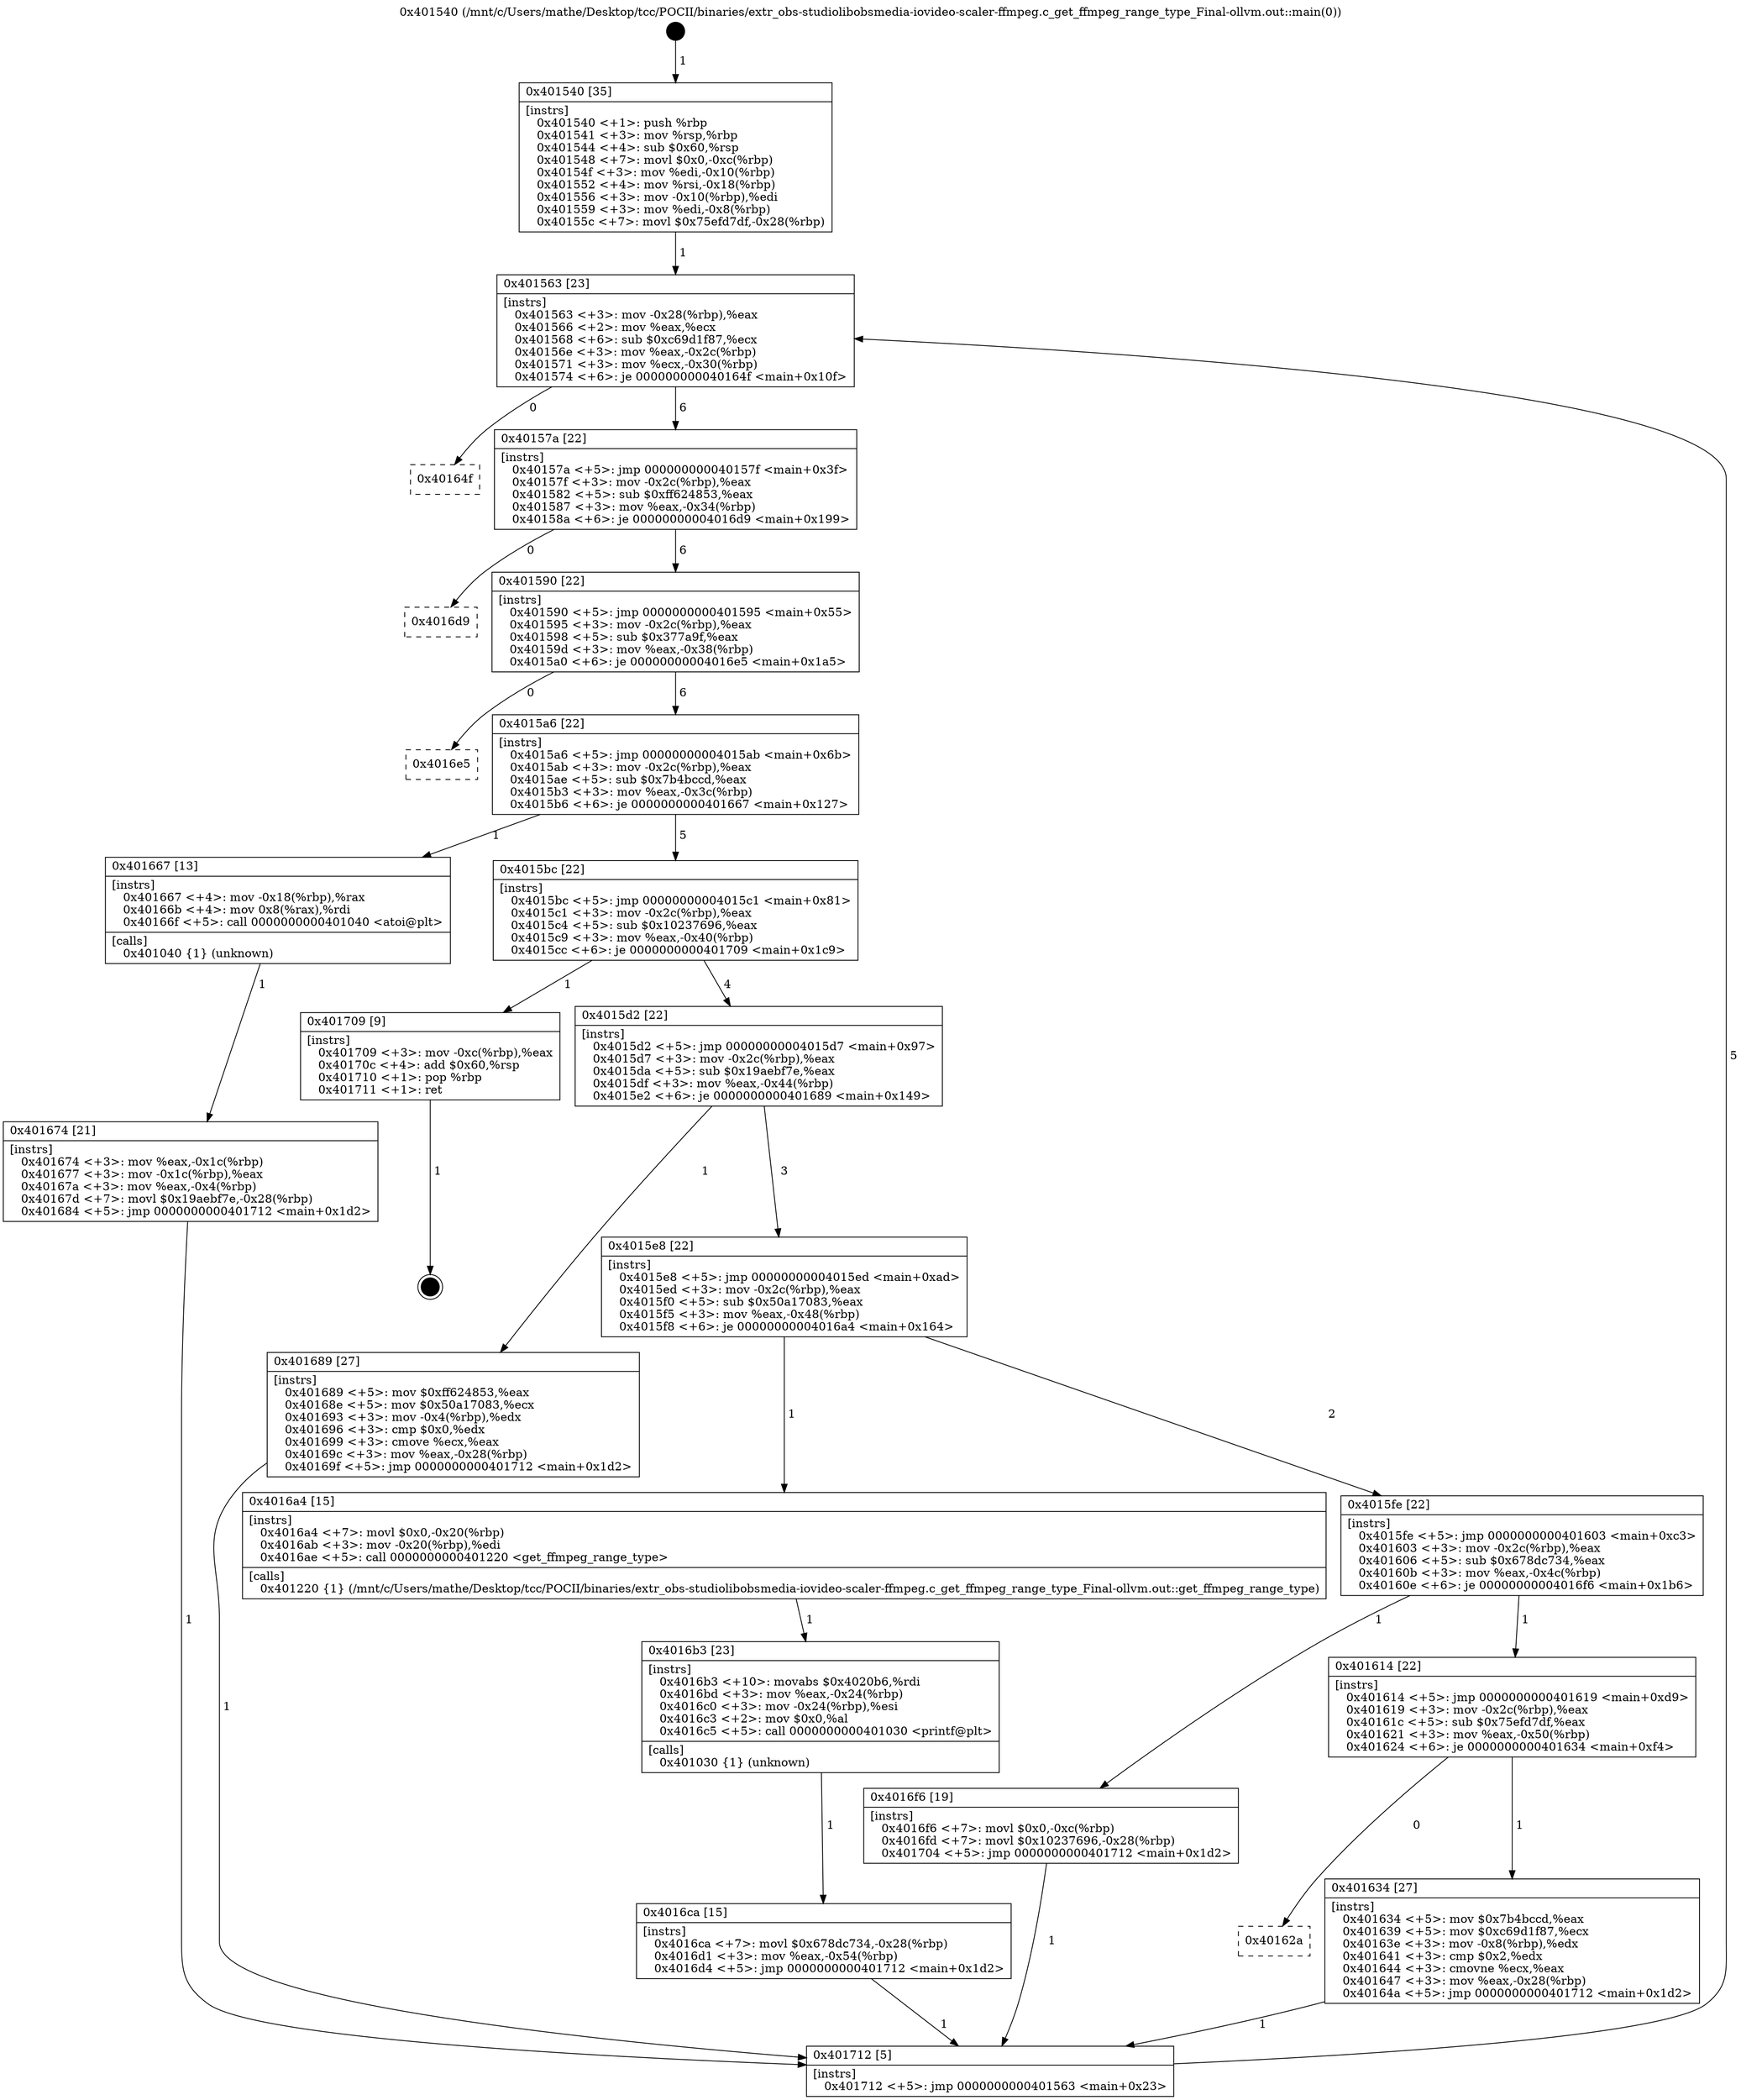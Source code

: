 digraph "0x401540" {
  label = "0x401540 (/mnt/c/Users/mathe/Desktop/tcc/POCII/binaries/extr_obs-studiolibobsmedia-iovideo-scaler-ffmpeg.c_get_ffmpeg_range_type_Final-ollvm.out::main(0))"
  labelloc = "t"
  node[shape=record]

  Entry [label="",width=0.3,height=0.3,shape=circle,fillcolor=black,style=filled]
  "0x401563" [label="{
     0x401563 [23]\l
     | [instrs]\l
     &nbsp;&nbsp;0x401563 \<+3\>: mov -0x28(%rbp),%eax\l
     &nbsp;&nbsp;0x401566 \<+2\>: mov %eax,%ecx\l
     &nbsp;&nbsp;0x401568 \<+6\>: sub $0xc69d1f87,%ecx\l
     &nbsp;&nbsp;0x40156e \<+3\>: mov %eax,-0x2c(%rbp)\l
     &nbsp;&nbsp;0x401571 \<+3\>: mov %ecx,-0x30(%rbp)\l
     &nbsp;&nbsp;0x401574 \<+6\>: je 000000000040164f \<main+0x10f\>\l
  }"]
  "0x40164f" [label="{
     0x40164f\l
  }", style=dashed]
  "0x40157a" [label="{
     0x40157a [22]\l
     | [instrs]\l
     &nbsp;&nbsp;0x40157a \<+5\>: jmp 000000000040157f \<main+0x3f\>\l
     &nbsp;&nbsp;0x40157f \<+3\>: mov -0x2c(%rbp),%eax\l
     &nbsp;&nbsp;0x401582 \<+5\>: sub $0xff624853,%eax\l
     &nbsp;&nbsp;0x401587 \<+3\>: mov %eax,-0x34(%rbp)\l
     &nbsp;&nbsp;0x40158a \<+6\>: je 00000000004016d9 \<main+0x199\>\l
  }"]
  Exit [label="",width=0.3,height=0.3,shape=circle,fillcolor=black,style=filled,peripheries=2]
  "0x4016d9" [label="{
     0x4016d9\l
  }", style=dashed]
  "0x401590" [label="{
     0x401590 [22]\l
     | [instrs]\l
     &nbsp;&nbsp;0x401590 \<+5\>: jmp 0000000000401595 \<main+0x55\>\l
     &nbsp;&nbsp;0x401595 \<+3\>: mov -0x2c(%rbp),%eax\l
     &nbsp;&nbsp;0x401598 \<+5\>: sub $0x377a9f,%eax\l
     &nbsp;&nbsp;0x40159d \<+3\>: mov %eax,-0x38(%rbp)\l
     &nbsp;&nbsp;0x4015a0 \<+6\>: je 00000000004016e5 \<main+0x1a5\>\l
  }"]
  "0x4016ca" [label="{
     0x4016ca [15]\l
     | [instrs]\l
     &nbsp;&nbsp;0x4016ca \<+7\>: movl $0x678dc734,-0x28(%rbp)\l
     &nbsp;&nbsp;0x4016d1 \<+3\>: mov %eax,-0x54(%rbp)\l
     &nbsp;&nbsp;0x4016d4 \<+5\>: jmp 0000000000401712 \<main+0x1d2\>\l
  }"]
  "0x4016e5" [label="{
     0x4016e5\l
  }", style=dashed]
  "0x4015a6" [label="{
     0x4015a6 [22]\l
     | [instrs]\l
     &nbsp;&nbsp;0x4015a6 \<+5\>: jmp 00000000004015ab \<main+0x6b\>\l
     &nbsp;&nbsp;0x4015ab \<+3\>: mov -0x2c(%rbp),%eax\l
     &nbsp;&nbsp;0x4015ae \<+5\>: sub $0x7b4bccd,%eax\l
     &nbsp;&nbsp;0x4015b3 \<+3\>: mov %eax,-0x3c(%rbp)\l
     &nbsp;&nbsp;0x4015b6 \<+6\>: je 0000000000401667 \<main+0x127\>\l
  }"]
  "0x4016b3" [label="{
     0x4016b3 [23]\l
     | [instrs]\l
     &nbsp;&nbsp;0x4016b3 \<+10\>: movabs $0x4020b6,%rdi\l
     &nbsp;&nbsp;0x4016bd \<+3\>: mov %eax,-0x24(%rbp)\l
     &nbsp;&nbsp;0x4016c0 \<+3\>: mov -0x24(%rbp),%esi\l
     &nbsp;&nbsp;0x4016c3 \<+2\>: mov $0x0,%al\l
     &nbsp;&nbsp;0x4016c5 \<+5\>: call 0000000000401030 \<printf@plt\>\l
     | [calls]\l
     &nbsp;&nbsp;0x401030 \{1\} (unknown)\l
  }"]
  "0x401667" [label="{
     0x401667 [13]\l
     | [instrs]\l
     &nbsp;&nbsp;0x401667 \<+4\>: mov -0x18(%rbp),%rax\l
     &nbsp;&nbsp;0x40166b \<+4\>: mov 0x8(%rax),%rdi\l
     &nbsp;&nbsp;0x40166f \<+5\>: call 0000000000401040 \<atoi@plt\>\l
     | [calls]\l
     &nbsp;&nbsp;0x401040 \{1\} (unknown)\l
  }"]
  "0x4015bc" [label="{
     0x4015bc [22]\l
     | [instrs]\l
     &nbsp;&nbsp;0x4015bc \<+5\>: jmp 00000000004015c1 \<main+0x81\>\l
     &nbsp;&nbsp;0x4015c1 \<+3\>: mov -0x2c(%rbp),%eax\l
     &nbsp;&nbsp;0x4015c4 \<+5\>: sub $0x10237696,%eax\l
     &nbsp;&nbsp;0x4015c9 \<+3\>: mov %eax,-0x40(%rbp)\l
     &nbsp;&nbsp;0x4015cc \<+6\>: je 0000000000401709 \<main+0x1c9\>\l
  }"]
  "0x401674" [label="{
     0x401674 [21]\l
     | [instrs]\l
     &nbsp;&nbsp;0x401674 \<+3\>: mov %eax,-0x1c(%rbp)\l
     &nbsp;&nbsp;0x401677 \<+3\>: mov -0x1c(%rbp),%eax\l
     &nbsp;&nbsp;0x40167a \<+3\>: mov %eax,-0x4(%rbp)\l
     &nbsp;&nbsp;0x40167d \<+7\>: movl $0x19aebf7e,-0x28(%rbp)\l
     &nbsp;&nbsp;0x401684 \<+5\>: jmp 0000000000401712 \<main+0x1d2\>\l
  }"]
  "0x401709" [label="{
     0x401709 [9]\l
     | [instrs]\l
     &nbsp;&nbsp;0x401709 \<+3\>: mov -0xc(%rbp),%eax\l
     &nbsp;&nbsp;0x40170c \<+4\>: add $0x60,%rsp\l
     &nbsp;&nbsp;0x401710 \<+1\>: pop %rbp\l
     &nbsp;&nbsp;0x401711 \<+1\>: ret\l
  }"]
  "0x4015d2" [label="{
     0x4015d2 [22]\l
     | [instrs]\l
     &nbsp;&nbsp;0x4015d2 \<+5\>: jmp 00000000004015d7 \<main+0x97\>\l
     &nbsp;&nbsp;0x4015d7 \<+3\>: mov -0x2c(%rbp),%eax\l
     &nbsp;&nbsp;0x4015da \<+5\>: sub $0x19aebf7e,%eax\l
     &nbsp;&nbsp;0x4015df \<+3\>: mov %eax,-0x44(%rbp)\l
     &nbsp;&nbsp;0x4015e2 \<+6\>: je 0000000000401689 \<main+0x149\>\l
  }"]
  "0x401540" [label="{
     0x401540 [35]\l
     | [instrs]\l
     &nbsp;&nbsp;0x401540 \<+1\>: push %rbp\l
     &nbsp;&nbsp;0x401541 \<+3\>: mov %rsp,%rbp\l
     &nbsp;&nbsp;0x401544 \<+4\>: sub $0x60,%rsp\l
     &nbsp;&nbsp;0x401548 \<+7\>: movl $0x0,-0xc(%rbp)\l
     &nbsp;&nbsp;0x40154f \<+3\>: mov %edi,-0x10(%rbp)\l
     &nbsp;&nbsp;0x401552 \<+4\>: mov %rsi,-0x18(%rbp)\l
     &nbsp;&nbsp;0x401556 \<+3\>: mov -0x10(%rbp),%edi\l
     &nbsp;&nbsp;0x401559 \<+3\>: mov %edi,-0x8(%rbp)\l
     &nbsp;&nbsp;0x40155c \<+7\>: movl $0x75efd7df,-0x28(%rbp)\l
  }"]
  "0x401689" [label="{
     0x401689 [27]\l
     | [instrs]\l
     &nbsp;&nbsp;0x401689 \<+5\>: mov $0xff624853,%eax\l
     &nbsp;&nbsp;0x40168e \<+5\>: mov $0x50a17083,%ecx\l
     &nbsp;&nbsp;0x401693 \<+3\>: mov -0x4(%rbp),%edx\l
     &nbsp;&nbsp;0x401696 \<+3\>: cmp $0x0,%edx\l
     &nbsp;&nbsp;0x401699 \<+3\>: cmove %ecx,%eax\l
     &nbsp;&nbsp;0x40169c \<+3\>: mov %eax,-0x28(%rbp)\l
     &nbsp;&nbsp;0x40169f \<+5\>: jmp 0000000000401712 \<main+0x1d2\>\l
  }"]
  "0x4015e8" [label="{
     0x4015e8 [22]\l
     | [instrs]\l
     &nbsp;&nbsp;0x4015e8 \<+5\>: jmp 00000000004015ed \<main+0xad\>\l
     &nbsp;&nbsp;0x4015ed \<+3\>: mov -0x2c(%rbp),%eax\l
     &nbsp;&nbsp;0x4015f0 \<+5\>: sub $0x50a17083,%eax\l
     &nbsp;&nbsp;0x4015f5 \<+3\>: mov %eax,-0x48(%rbp)\l
     &nbsp;&nbsp;0x4015f8 \<+6\>: je 00000000004016a4 \<main+0x164\>\l
  }"]
  "0x401712" [label="{
     0x401712 [5]\l
     | [instrs]\l
     &nbsp;&nbsp;0x401712 \<+5\>: jmp 0000000000401563 \<main+0x23\>\l
  }"]
  "0x4016a4" [label="{
     0x4016a4 [15]\l
     | [instrs]\l
     &nbsp;&nbsp;0x4016a4 \<+7\>: movl $0x0,-0x20(%rbp)\l
     &nbsp;&nbsp;0x4016ab \<+3\>: mov -0x20(%rbp),%edi\l
     &nbsp;&nbsp;0x4016ae \<+5\>: call 0000000000401220 \<get_ffmpeg_range_type\>\l
     | [calls]\l
     &nbsp;&nbsp;0x401220 \{1\} (/mnt/c/Users/mathe/Desktop/tcc/POCII/binaries/extr_obs-studiolibobsmedia-iovideo-scaler-ffmpeg.c_get_ffmpeg_range_type_Final-ollvm.out::get_ffmpeg_range_type)\l
  }"]
  "0x4015fe" [label="{
     0x4015fe [22]\l
     | [instrs]\l
     &nbsp;&nbsp;0x4015fe \<+5\>: jmp 0000000000401603 \<main+0xc3\>\l
     &nbsp;&nbsp;0x401603 \<+3\>: mov -0x2c(%rbp),%eax\l
     &nbsp;&nbsp;0x401606 \<+5\>: sub $0x678dc734,%eax\l
     &nbsp;&nbsp;0x40160b \<+3\>: mov %eax,-0x4c(%rbp)\l
     &nbsp;&nbsp;0x40160e \<+6\>: je 00000000004016f6 \<main+0x1b6\>\l
  }"]
  "0x40162a" [label="{
     0x40162a\l
  }", style=dashed]
  "0x4016f6" [label="{
     0x4016f6 [19]\l
     | [instrs]\l
     &nbsp;&nbsp;0x4016f6 \<+7\>: movl $0x0,-0xc(%rbp)\l
     &nbsp;&nbsp;0x4016fd \<+7\>: movl $0x10237696,-0x28(%rbp)\l
     &nbsp;&nbsp;0x401704 \<+5\>: jmp 0000000000401712 \<main+0x1d2\>\l
  }"]
  "0x401614" [label="{
     0x401614 [22]\l
     | [instrs]\l
     &nbsp;&nbsp;0x401614 \<+5\>: jmp 0000000000401619 \<main+0xd9\>\l
     &nbsp;&nbsp;0x401619 \<+3\>: mov -0x2c(%rbp),%eax\l
     &nbsp;&nbsp;0x40161c \<+5\>: sub $0x75efd7df,%eax\l
     &nbsp;&nbsp;0x401621 \<+3\>: mov %eax,-0x50(%rbp)\l
     &nbsp;&nbsp;0x401624 \<+6\>: je 0000000000401634 \<main+0xf4\>\l
  }"]
  "0x401634" [label="{
     0x401634 [27]\l
     | [instrs]\l
     &nbsp;&nbsp;0x401634 \<+5\>: mov $0x7b4bccd,%eax\l
     &nbsp;&nbsp;0x401639 \<+5\>: mov $0xc69d1f87,%ecx\l
     &nbsp;&nbsp;0x40163e \<+3\>: mov -0x8(%rbp),%edx\l
     &nbsp;&nbsp;0x401641 \<+3\>: cmp $0x2,%edx\l
     &nbsp;&nbsp;0x401644 \<+3\>: cmovne %ecx,%eax\l
     &nbsp;&nbsp;0x401647 \<+3\>: mov %eax,-0x28(%rbp)\l
     &nbsp;&nbsp;0x40164a \<+5\>: jmp 0000000000401712 \<main+0x1d2\>\l
  }"]
  Entry -> "0x401540" [label=" 1"]
  "0x401563" -> "0x40164f" [label=" 0"]
  "0x401563" -> "0x40157a" [label=" 6"]
  "0x401709" -> Exit [label=" 1"]
  "0x40157a" -> "0x4016d9" [label=" 0"]
  "0x40157a" -> "0x401590" [label=" 6"]
  "0x4016f6" -> "0x401712" [label=" 1"]
  "0x401590" -> "0x4016e5" [label=" 0"]
  "0x401590" -> "0x4015a6" [label=" 6"]
  "0x4016ca" -> "0x401712" [label=" 1"]
  "0x4015a6" -> "0x401667" [label=" 1"]
  "0x4015a6" -> "0x4015bc" [label=" 5"]
  "0x4016b3" -> "0x4016ca" [label=" 1"]
  "0x4015bc" -> "0x401709" [label=" 1"]
  "0x4015bc" -> "0x4015d2" [label=" 4"]
  "0x4016a4" -> "0x4016b3" [label=" 1"]
  "0x4015d2" -> "0x401689" [label=" 1"]
  "0x4015d2" -> "0x4015e8" [label=" 3"]
  "0x401689" -> "0x401712" [label=" 1"]
  "0x4015e8" -> "0x4016a4" [label=" 1"]
  "0x4015e8" -> "0x4015fe" [label=" 2"]
  "0x401674" -> "0x401712" [label=" 1"]
  "0x4015fe" -> "0x4016f6" [label=" 1"]
  "0x4015fe" -> "0x401614" [label=" 1"]
  "0x401667" -> "0x401674" [label=" 1"]
  "0x401614" -> "0x401634" [label=" 1"]
  "0x401614" -> "0x40162a" [label=" 0"]
  "0x401634" -> "0x401712" [label=" 1"]
  "0x401540" -> "0x401563" [label=" 1"]
  "0x401712" -> "0x401563" [label=" 5"]
}
